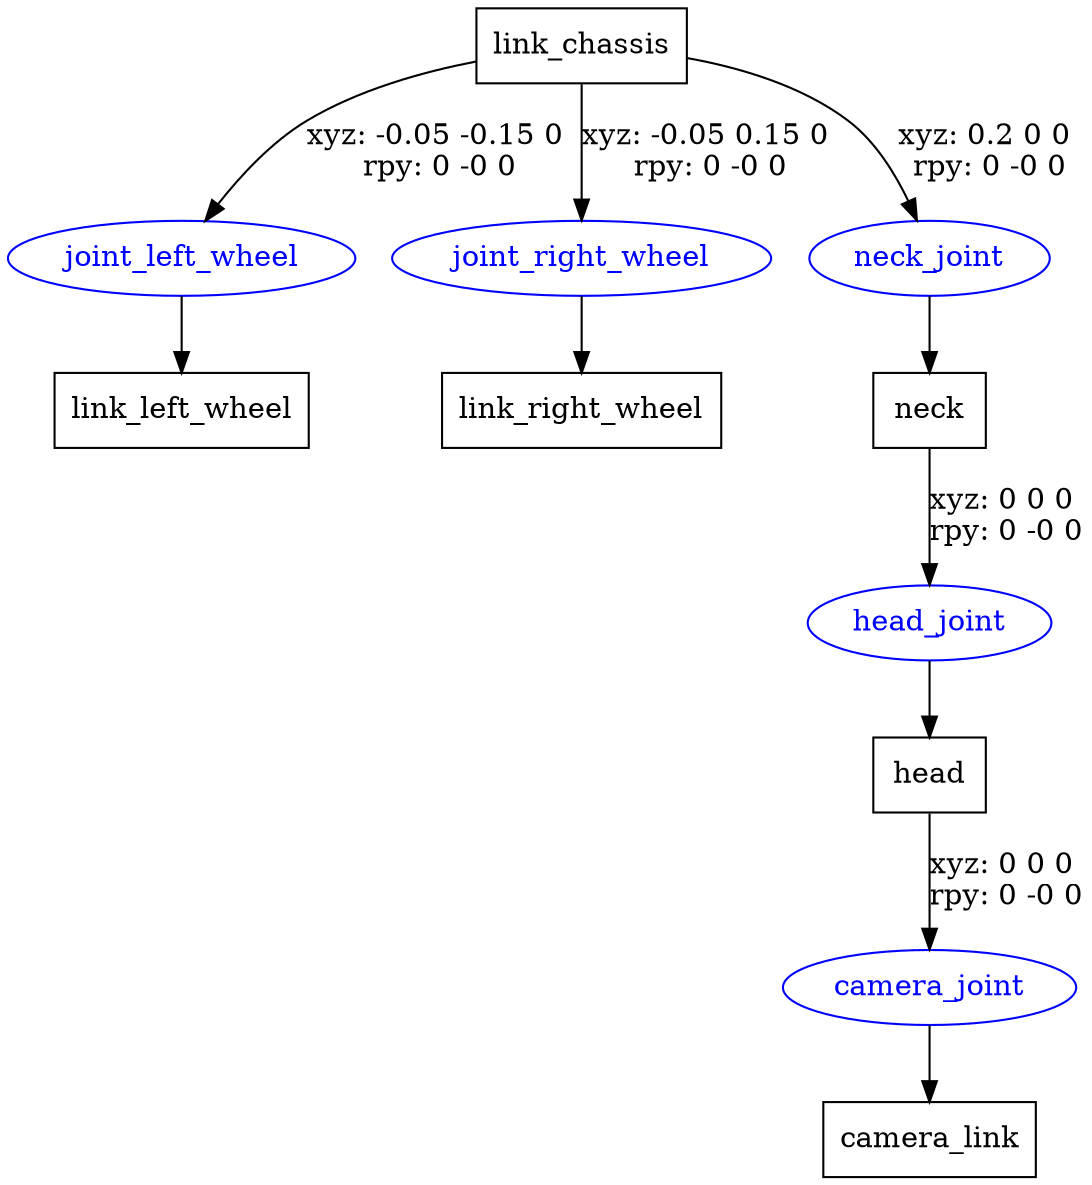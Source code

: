 digraph G {
node [shape=box];
"link_chassis" [label="link_chassis"];
"link_left_wheel" [label="link_left_wheel"];
"link_right_wheel" [label="link_right_wheel"];
"neck" [label="neck"];
"head" [label="head"];
"camera_link" [label="camera_link"];
node [shape=ellipse, color=blue, fontcolor=blue];
"link_chassis" -> "joint_left_wheel" [label="xyz: -0.05 -0.15 0 \nrpy: 0 -0 0"]
"joint_left_wheel" -> "link_left_wheel"
"link_chassis" -> "joint_right_wheel" [label="xyz: -0.05 0.15 0 \nrpy: 0 -0 0"]
"joint_right_wheel" -> "link_right_wheel"
"link_chassis" -> "neck_joint" [label="xyz: 0.2 0 0 \nrpy: 0 -0 0"]
"neck_joint" -> "neck"
"neck" -> "head_joint" [label="xyz: 0 0 0 \nrpy: 0 -0 0"]
"head_joint" -> "head"
"head" -> "camera_joint" [label="xyz: 0 0 0 \nrpy: 0 -0 0"]
"camera_joint" -> "camera_link"
}
